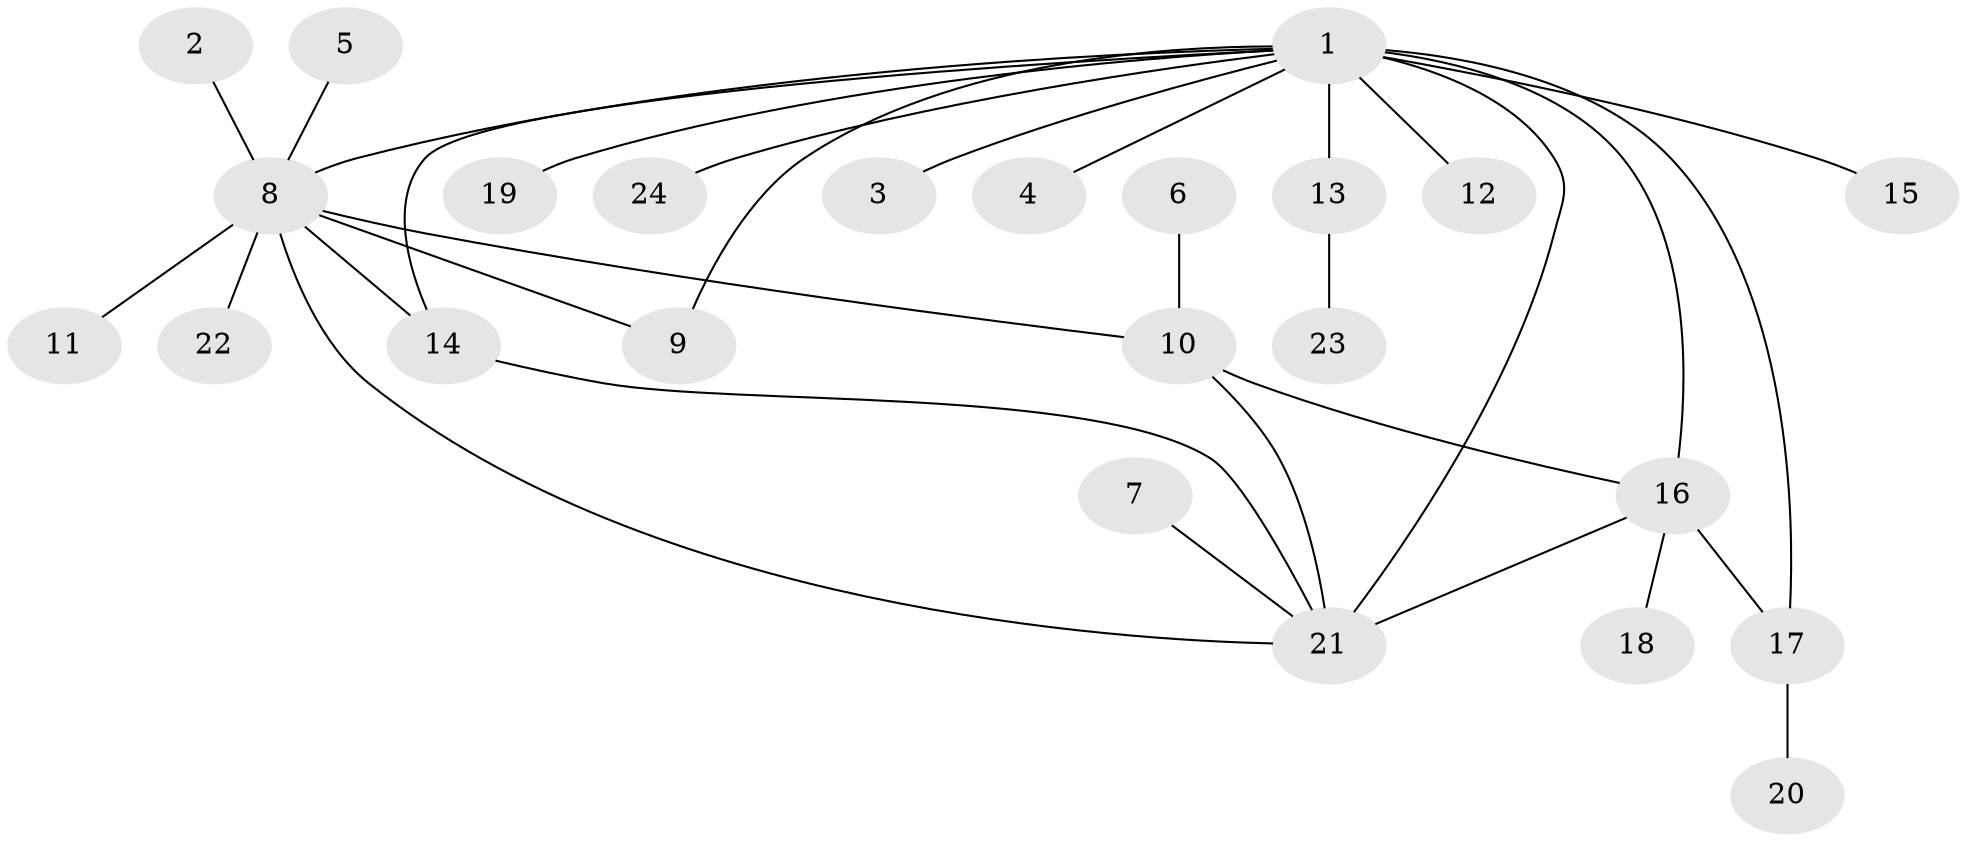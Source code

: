 // original degree distribution, {7: 0.02127659574468085, 6: 0.06382978723404255, 4: 0.0425531914893617, 5: 0.0851063829787234, 3: 0.0851063829787234, 10: 0.02127659574468085, 1: 0.44680851063829785, 2: 0.23404255319148937}
// Generated by graph-tools (version 1.1) at 2025/26/03/09/25 03:26:38]
// undirected, 24 vertices, 31 edges
graph export_dot {
graph [start="1"]
  node [color=gray90,style=filled];
  1;
  2;
  3;
  4;
  5;
  6;
  7;
  8;
  9;
  10;
  11;
  12;
  13;
  14;
  15;
  16;
  17;
  18;
  19;
  20;
  21;
  22;
  23;
  24;
  1 -- 3 [weight=1.0];
  1 -- 4 [weight=2.0];
  1 -- 8 [weight=1.0];
  1 -- 9 [weight=1.0];
  1 -- 12 [weight=1.0];
  1 -- 13 [weight=1.0];
  1 -- 14 [weight=1.0];
  1 -- 15 [weight=1.0];
  1 -- 16 [weight=1.0];
  1 -- 17 [weight=3.0];
  1 -- 19 [weight=1.0];
  1 -- 21 [weight=2.0];
  1 -- 24 [weight=1.0];
  2 -- 8 [weight=1.0];
  5 -- 8 [weight=1.0];
  6 -- 10 [weight=1.0];
  7 -- 21 [weight=1.0];
  8 -- 9 [weight=1.0];
  8 -- 10 [weight=1.0];
  8 -- 11 [weight=1.0];
  8 -- 14 [weight=2.0];
  8 -- 21 [weight=1.0];
  8 -- 22 [weight=1.0];
  10 -- 16 [weight=1.0];
  10 -- 21 [weight=1.0];
  13 -- 23 [weight=1.0];
  14 -- 21 [weight=1.0];
  16 -- 17 [weight=1.0];
  16 -- 18 [weight=1.0];
  16 -- 21 [weight=1.0];
  17 -- 20 [weight=1.0];
}
